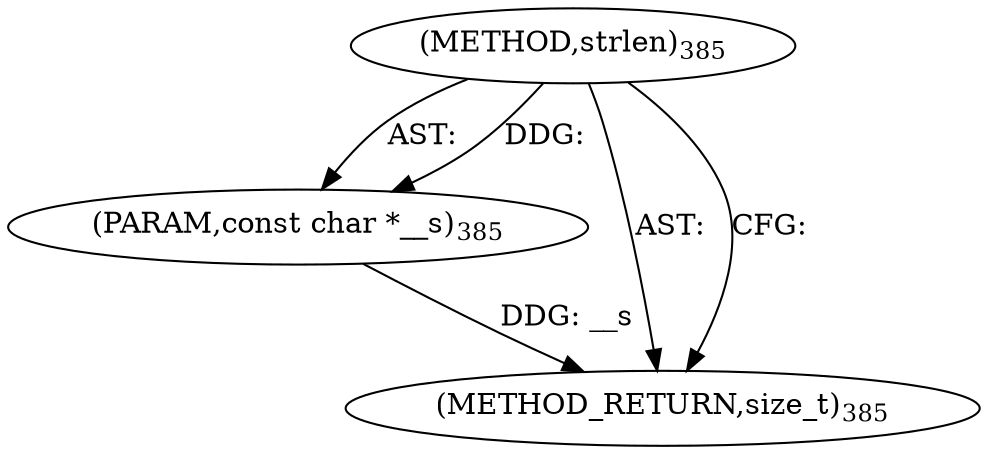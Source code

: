 digraph "strlen" {  
"98901" [label = <(METHOD,strlen)<SUB>385</SUB>> ]
"98902" [label = <(PARAM,const char *__s)<SUB>385</SUB>> ]
"98903" [label = <(METHOD_RETURN,size_t)<SUB>385</SUB>> ]
  "98901" -> "98902"  [ label = "AST: "] 
  "98901" -> "98903"  [ label = "AST: "] 
  "98901" -> "98903"  [ label = "CFG: "] 
  "98902" -> "98903"  [ label = "DDG: __s"] 
  "98901" -> "98902"  [ label = "DDG: "] 
}
